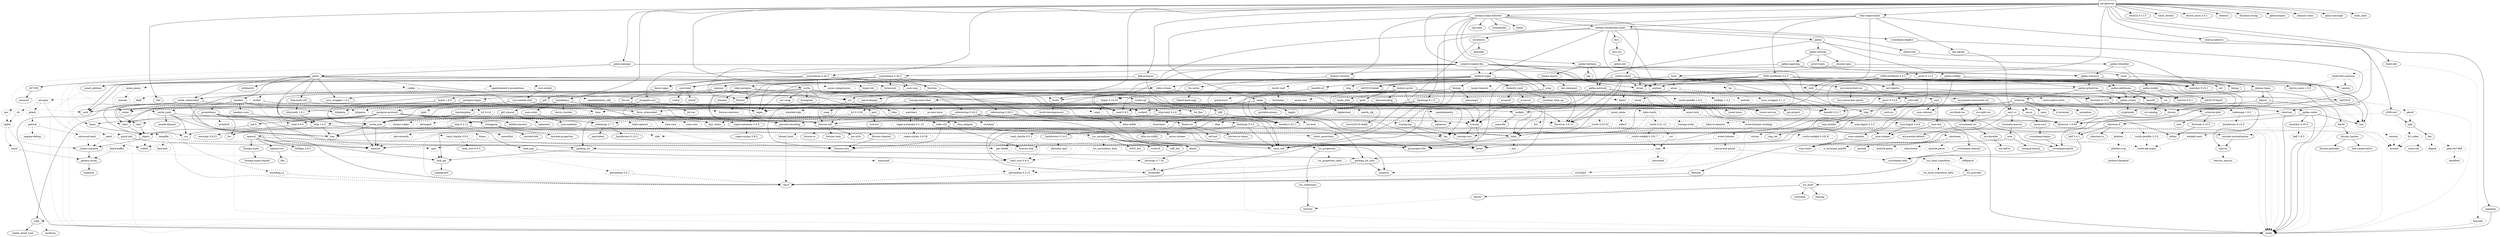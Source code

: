 digraph {
    0 [ label = "cat-gateway" shape = box]
    1 [ label = "anyhow" ]
    2 [ label = "base64 0.22.1" ]
    3 [ label = "bb8" ]
    4 [ label = "bb8-postgres" ]
    5 [ label = "bech32 0.11.0" ]
    6 [ label = "blake2b_simd" ]
    7 [ label = "build-info" ]
    8 [ label = "bytes" ]
    9 [ label = "c509-certificate 0.0.3" ]
    10 [ label = "cardano-blockchain-types" ]
    11 [ label = "cardano-chain-follower" ]
    12 [ label = "catalyst-signed-doc" ]
    13 [ label = "catalyst-types" ]
    14 [ label = "chrono" ]
    15 [ label = "clap" ]
    16 [ label = "const_format" ]
    17 [ label = "cpu-time" ]
    18 [ label = "crossbeam-skiplist" ]
    19 [ label = "dashmap 6.1.0" ]
    20 [ label = "derive_more 2.0.1" ]
    21 [ label = "dotenvy" ]
    22 [ label = "duration-string" ]
    23 [ label = "ed25519-dalek" ]
    24 [ label = "futures" ]
    25 [ label = "gethostname" ]
    26 [ label = "handlebars" ]
    27 [ label = "hex" ]
    28 [ label = "jsonschema 0.26.2" ]
    29 [ label = "local-ip-address" ]
    30 [ label = "memory-stats" ]
    31 [ label = "mime" ]
    32 [ label = "minijinja" ]
    33 [ label = "moka" ]
    34 [ label = "num-bigint 0.4.6" ]
    35 [ label = "num-traits" ]
    36 [ label = "oid-registry" ]
    37 [ label = "openssl" ]
    38 [ label = "pallas" ]
    39 [ label = "pallas-traverse" ]
    40 [ label = "panic-message" ]
    41 [ label = "poem" ]
    42 [ label = "poem-openapi" ]
    43 [ label = "prometheus" ]
    44 [ label = "rand 0.8.5" ]
    45 [ label = "rayon" ]
    46 [ label = "rbac-registration" ]
    47 [ label = "regex" ]
    48 [ label = "rust-embed" ]
    49 [ label = "scylla" ]
    50 [ label = "serde" ]
    51 [ label = "serde_json" ]
    52 [ label = "stats_alloc" ]
    53 [ label = "strum" ]
    54 [ label = "thiserror 1.0.69" ]
    55 [ label = "tokio" ]
    56 [ label = "tokio-postgres" ]
    57 [ label = "tracing" ]
    58 [ label = "tracing-subscriber" ]
    59 [ label = "ulid" ]
    60 [ label = "url" ]
    61 [ label = "uuid" ]
    62 [ label = "x509-cert" ]
    63 [ label = "futures-util" ]
    64 [ label = "parking_lot" ]
    65 [ label = "arrayref" ]
    66 [ label = "arrayvec" ]
    67 [ label = "constant_time_eq" ]
    68 [ label = "bincode" style = dashed]
    69 [ label = "build-info-common" style = dashed]
    70 [ label = "asn1-rs" ]
    71 [ label = "bimap" ]
    72 [ label = "minicbor 0.25.1" ]
    73 [ label = "oid" ]
    74 [ label = "once_cell" ]
    75 [ label = "thiserror 2.0.12" ]
    76 [ label = "cbork-utils" ]
    77 [ label = "dirs" ]
    78 [ label = "ouroboros" ]
    79 [ label = "crossbeam-channel" ]
    80 [ label = "crossbeam-epoch" ]
    81 [ label = "hickory-resolver" ]
    82 [ label = "http 1.2.0" ]
    83 [ label = "humantime" ]
    84 [ label = "memx" ]
    85 [ label = "mithril-client" ]
    86 [ label = "pallas-crypto" ]
    87 [ label = "pallas-hardano" ]
    88 [ label = "tar" ]
    89 [ label = "tracing-log" ]
    90 [ label = "ureq" ]
    91 [ label = "zstd" ]
    92 [ label = "brotli" ]
    93 [ label = "coset" ]
    94 [ label = "jsonpath-rust" ]
    95 [ label = "jsonschema 0.28.3" ]
    96 [ label = "base64-url" ]
    97 [ label = "fluent-uri" ]
    98 [ label = "fmmap" ]
    99 [ label = "orx-concurrent-vec" ]
    100 [ label = "clap_builder" ]
    101 [ label = "crossbeam-utils" ]
    102 [ label = "cfg-if" ]
    103 [ label = "hashbrown 0.14.5" ]
    104 [ label = "lock_api" ]
    105 [ label = "parking_lot_core" ]
    106 [ label = "curve25519-dalek" ]
    107 [ label = "ed25519" ]
    108 [ label = "rand_core 0.6.4" ]
    109 [ label = "sha2" ]
    110 [ label = "subtle" ]
    111 [ label = "zeroize" style = dashed]
    112 [ label = "futures-channel" ]
    113 [ label = "futures-core" ]
    114 [ label = "futures-executor" style = dashed]
    115 [ label = "futures-io" ]
    116 [ label = "futures-sink" ]
    117 [ label = "futures-task" ]
    118 [ label = "derive_builder" ]
    119 [ label = "log" ]
    120 [ label = "num-order" ]
    121 [ label = "pest" ]
    122 [ label = "ahash" ]
    123 [ label = "bytecount" ]
    124 [ label = "email_address" ]
    125 [ label = "fancy-regex" ]
    126 [ label = "fraction" ]
    127 [ label = "idna" ]
    128 [ label = "itoa" ]
    129 [ label = "num-cmp" ]
    130 [ label = "percent-encoding" ]
    131 [ label = "referencing 0.26.2" ]
    132 [ label = "regex-syntax 0.8.5" ]
    133 [ label = "reqwest" ]
    134 [ label = "uuid-simd" ]
    135 [ label = "async-lock" style = dashed]
    136 [ label = "event-listener" style = dashed]
    137 [ label = "portable-atomic" ]
    138 [ label = "smallvec" ]
    139 [ label = "tagptr" ]
    140 [ label = "num-integer" ]
    141 [ label = "bitflags 2.9.0" ]
    142 [ label = "foreign-types" ]
    143 [ label = "libc" ]
    144 [ label = "openssl-sys" ]
    145 [ label = "pallas-addresses" ]
    146 [ label = "pallas-codec" ]
    147 [ label = "pallas-configs" ]
    148 [ label = "pallas-network" ]
    149 [ label = "pallas-primitives" ]
    150 [ label = "pallas-txbuilder" ]
    151 [ label = "pallas-utxorpc" ]
    152 [ label = "itertools 0.13.0" ]
    153 [ label = "async-compression" style = dashed]
    154 [ label = "cookie" style = dashed]
    155 [ label = "headers" ]
    156 [ label = "http-body-util" ]
    157 [ label = "hyper 1.6.0" ]
    158 [ label = "hyper-util" ]
    159 [ label = "mime_guess" style = dashed]
    160 [ label = "multer" style = dashed]
    161 [ label = "opentelemetry" style = dashed]
    162 [ label = "opentelemetry-prometheus" style = dashed]
    163 [ label = "pin-project-lite" ]
    164 [ label = "quick-xml" ]
    165 [ label = "rfc7239" ]
    166 [ label = "serde_urlencoded" ]
    167 [ label = "serde_yaml" ]
    168 [ label = "sync_wrapper 1.0.2" ]
    169 [ label = "tempfile" style = dashed]
    170 [ label = "time" style = dashed]
    171 [ label = "tokio-stream" ]
    172 [ label = "tokio-util" ]
    173 [ label = "wildmatch" ]
    174 [ label = "derive_more 1.0.0" ]
    175 [ label = "indexmap 2.7.1" ]
    176 [ label = "fnv" ]
    177 [ label = "lazy_static" ]
    178 [ label = "memchr" ]
    179 [ label = "protobuf" style = dashed]
    180 [ label = "rand_chacha 0.3.1" style = dashed]
    181 [ label = "either" ]
    182 [ label = "rayon-core" ]
    183 [ label = "c509-certificate 0.0.3" ]
    184 [ label = "der-parser" ]
    185 [ label = "aho-corasick" style = dashed]
    186 [ label = "regex-automata 0.4.9" ]
    187 [ label = "rust-embed-utils" ]
    188 [ label = "walkdir" ]
    189 [ label = "arc-swap" ]
    190 [ label = "byteorder" ]
    191 [ label = "dashmap 5.5.3" ]
    192 [ label = "histogram" ]
    193 [ label = "lz4_flex" ]
    194 [ label = "rand_pcg" ]
    195 [ label = "scylla-cql" ]
    196 [ label = "snap" ]
    197 [ label = "socket2" ]
    198 [ label = "tokio-openssl" style = dashed]
    199 [ label = "ryu" ]
    200 [ label = "mio" style = dashed]
    201 [ label = "fallible-iterator" ]
    202 [ label = "phf" ]
    203 [ label = "postgres-protocol" ]
    204 [ label = "postgres-types" ]
    205 [ label = "rand 0.9.0" ]
    206 [ label = "whoami" ]
    207 [ label = "tracing-core" ]
    208 [ label = "matchers" style = dashed]
    209 [ label = "nu-ansi-term" style = dashed]
    210 [ label = "sharded-slab" style = dashed]
    211 [ label = "thread_local" style = dashed]
    212 [ label = "tracing-serde" style = dashed]
    213 [ label = "form_urlencoded" ]
    214 [ label = "const-oid" ]
    215 [ label = "der" ]
    216 [ label = "sha1" ]
    217 [ label = "signature" ]
    218 [ label = "spki" ]
    219 [ label = "tls_codec" style = dashed]
    220 [ label = "pin-utils" ]
    221 [ label = "slab" style = dashed]
    222 [ label = "semver" ]
    223 [ label = "nom" ]
    224 [ label = "rusticata-macros" ]
    225 [ label = "half 2.4.1" ]
    226 [ label = "dirs-sys" ]
    227 [ label = "aliasable" ]
    228 [ label = "static_assertions" ]
    229 [ label = "hickory-proto" ]
    230 [ label = "lru-cache" ]
    231 [ label = "resolv-conf" style = dashed]
    232 [ label = "rustls 0.21.12" style = dashed]
    233 [ label = "tokio-rustls" style = dashed]
    234 [ label = "flate2" style = dashed]
    235 [ label = "flume" style = dashed]
    236 [ label = "slog" ]
    237 [ label = "cryptoxide" ]
    238 [ label = "binary-layout" ]
    239 [ label = "tap" ]
    240 [ label = "filetime" ]
    241 [ label = "rustls 0.23.23" style = dashed]
    242 [ label = "rustls-native-certs" style = dashed]
    243 [ label = "rustls-pki-types" style = dashed]
    244 [ label = "webpki-roots" style = dashed]
    245 [ label = "zstd-safe" ]
    246 [ label = "alloc-no-stdlib" ]
    247 [ label = "alloc-stdlib" style = dashed]
    248 [ label = "brotli-decompressor" ]
    249 [ label = "ciborium" ]
    250 [ label = "ciborium-io" ]
    251 [ label = "referencing 0.28.3" ]
    252 [ label = "borrow-or-share" ]
    253 [ label = "ref-cast" ]
    254 [ label = "fs4" style = dashed]
    255 [ label = "memmap2" ]
    256 [ label = "parse-display" ]
    257 [ label = "orx-concurrent-option" ]
    258 [ label = "orx-fixed-vec" ]
    259 [ label = "orx-pinned-concurrent-col" ]
    260 [ label = "orx-pinned-vec" ]
    261 [ label = "orx-pseudo-default" ]
    262 [ label = "orx-split-vec" ]
    263 [ label = "anstream" style = dashed]
    264 [ label = "anstyle" ]
    265 [ label = "clap_lex" ]
    266 [ label = "strsim" style = dashed]
    267 [ label = "allocator-api2" style = dashed]
    268 [ label = "scopeguard" ]
    269 [ label = "digest" ]
    270 [ label = "pkcs8" style = dashed]
    271 [ label = "getrandom 0.2.15" style = dashed]
    272 [ label = "num-modular" ]
    273 [ label = "ucd-trie" ]
    274 [ label = "zerocopy 0.7.35" ]
    275 [ label = "bit-set" ]
    276 [ label = "num" ]
    277 [ label = "idna_adapter" ]
    278 [ label = "utf8_iter" ]
    279 [ label = "tower-service" ]
    280 [ label = "outref" ]
    281 [ label = "vsimd" ]
    282 [ label = "event-listener-strategy" style = dashed]
    283 [ label = "concurrent-queue" style = dashed]
    284 [ label = "foreign-types-shared" ]
    285 [ label = "base58" ]
    286 [ label = "bech32 0.9.1" ]
    287 [ label = "crc" ]
    288 [ label = "minicbor 0.20.0" ]
    289 [ label = "num-rational" ]
    290 [ label = "serde_with" ]
    291 [ label = "criterion" ]
    292 [ label = "pallas-wallet" ]
    293 [ label = "pallas-applying" ]
    294 [ label = "prost-types" ]
    295 [ label = "utxorpc-spec" ]
    296 [ label = "aes-gcm" style = dashed]
    297 [ label = "hkdf" style = dashed]
    298 [ label = "hmac" ]
    299 [ label = "base64 0.21.7" ]
    300 [ label = "headers-core" ]
    301 [ label = "httpdate" ]
    302 [ label = "http-body 1.0.1" ]
    303 [ label = "h2 0.4.8" style = dashed]
    304 [ label = "httparse" style = dashed]
    305 [ label = "want" style = dashed]
    306 [ label = "unicase" style = dashed]
    307 [ label = "encoding_rs" style = dashed]
    308 [ label = "spin" style = dashed]
    309 [ label = "opentelemetry_sdk" style = dashed]
    310 [ label = "uncased" ]
    311 [ label = "unsafe-libyaml" ]
    312 [ label = "fastrand" style = dashed]
    313 [ label = "deranged" style = dashed]
    314 [ label = "num-conv" style = dashed]
    315 [ label = "powerfmt" style = dashed]
    316 [ label = "time-core" style = dashed]
    317 [ label = "equivalent" ]
    318 [ label = "hashbrown 0.15.2" ]
    319 [ label = "ppv-lite86" style = dashed]
    320 [ label = "crossbeam-deque" ]
    321 [ label = "same-file" ]
    322 [ label = "twox-hash" style = dashed]
    323 [ label = "bigdecimal" style = dashed]
    324 [ label = "num-bigint 0.3.3" style = dashed]
    325 [ label = "secrecy" style = dashed]
    326 [ label = "stable_deref_trait" ]
    327 [ label = "yoke" ]
    328 [ label = "phf_shared" ]
    329 [ label = "md-5" ]
    330 [ label = "stringprep" ]
    331 [ label = "rand_chacha 0.9.0" style = dashed]
    332 [ label = "rand_core 0.9.3" ]
    333 [ label = "zerocopy 0.8.21" ]
    334 [ label = "regex-automata 0.1.10" style = dashed]
    335 [ label = "overload" style = dashed]
    336 [ label = "flagset" style = dashed]
    337 [ label = "pem-rfc7468" style = dashed]
    338 [ label = "base64ct" style = dashed]
    339 [ label = "minimal-lexical" ]
    340 [ label = "option-ext" ]
    341 [ label = "data-encoding" ]
    342 [ label = "ipnet" ]
    343 [ label = "rustls-pemfile 1.0.4" style = dashed]
    344 [ label = "tinyvec" ]
    345 [ label = "linked-hash-map" ]
    346 [ label = "hostname" style = dashed]
    347 [ label = "quick-error" style = dashed]
    348 [ label = "ring" style = dashed]
    349 [ label = "rustls-webpki 0.101.7" style = dashed]
    350 [ label = "sct" style = dashed]
    351 [ label = "crc32fast" style = dashed]
    352 [ label = "miniz_oxide" style = dashed]
    353 [ label = "nanorand" style = dashed]
    354 [ label = "doc-comment" ]
    355 [ label = "rustls-webpki 0.102.8" style = dashed]
    356 [ label = "rustls-pemfile 2.2.0" style = dashed]
    357 [ label = "zstd-sys" ]
    358 [ label = "ciborium-ll" ]
    359 [ label = "orx-iterable" ]
    360 [ label = "anstyle-parse" style = dashed]
    361 [ label = "anstyle-query" style = dashed]
    362 [ label = "colorchoice" style = dashed]
    363 [ label = "is_terminal_polyfill" style = dashed]
    364 [ label = "utf8parse" style = dashed]
    365 [ label = "block-buffer" style = dashed]
    366 [ label = "crypto-common" ]
    367 [ label = "bit-vec" ]
    368 [ label = "num-complex" ]
    369 [ label = "num-iter" ]
    370 [ label = "icu_normalizer" ]
    371 [ label = "icu_properties" ]
    372 [ label = "crc-catalog" ]
    373 [ label = "half 1.8.3" style = dashed]
    374 [ label = "indexmap 1.9.3" style = dashed]
    375 [ label = "anes" ]
    376 [ label = "cast" ]
    377 [ label = "criterion-plot" ]
    378 [ label = "is-terminal" ]
    379 [ label = "itertools 0.10.5" ]
    380 [ label = "oorandom" ]
    381 [ label = "plotters" style = dashed]
    382 [ label = "tinytemplate" ]
    383 [ label = "bip39" ]
    384 [ label = "ed25519-bip32" ]
    385 [ label = "prost 0.13.5" ]
    386 [ label = "pbjson" ]
    387 [ label = "pbjson-types" ]
    388 [ label = "prost 0.12.6" ]
    389 [ label = "tonic" ]
    390 [ label = "aead" style = dashed]
    391 [ label = "aes" style = dashed]
    392 [ label = "cipher" style = dashed]
    393 [ label = "ctr" style = dashed]
    394 [ label = "ghash" style = dashed]
    395 [ label = "atomic-waker" style = dashed]
    396 [ label = "try-lock" style = dashed]
    397 [ label = "glob" style = dashed]
    398 [ label = "libm" style = dashed]
    399 [ label = "zerofrom" ]
    400 [ label = "siphasher" ]
    401 [ label = "unicode-bidi" ]
    402 [ label = "unicode-normalization" ]
    403 [ label = "unicode-properties" ]
    404 [ label = "getrandom 0.3.1" style = dashed]
    405 [ label = "regex-syntax 0.6.29" style = dashed]
    406 [ label = "tinyvec_macros" style = dashed]
    407 [ label = "match_cfg" style = dashed]
    408 [ label = "untrusted" style = dashed]
    409 [ label = "adler2" style = dashed]
    410 [ label = "orx-self-or" ]
    411 [ label = "generic-array" ]
    412 [ label = "typenum" ]
    413 [ label = "icu_collections" ]
    414 [ label = "icu_normalizer_data" style = dashed]
    415 [ label = "icu_provider" ]
    416 [ label = "utf16_iter" ]
    417 [ label = "write16" ]
    418 [ label = "zerovec" ]
    419 [ label = "icu_locid_transform" style = dashed]
    420 [ label = "icu_properties_data" style = dashed]
    421 [ label = "tinystr" ]
    422 [ label = "hashbrown 0.12.3" style = dashed]
    423 [ label = "plotters-backend" style = dashed]
    424 [ label = "plotters-svg" style = dashed]
    425 [ label = "bitcoin_hashes" ]
    426 [ label = "async-stream" style = dashed]
    427 [ label = "axum" style = dashed]
    428 [ label = "h2 0.3.26" style = dashed]
    429 [ label = "http 0.2.12" ]
    430 [ label = "http-body 0.4.6" ]
    431 [ label = "hyper 0.14.32" style = dashed]
    432 [ label = "hyper-timeout" style = dashed]
    433 [ label = "pin-project" ]
    434 [ label = "tower" style = dashed]
    435 [ label = "tower-layer" ]
    436 [ label = "inout" style = dashed]
    437 [ label = "opaque-debug" style = dashed]
    438 [ label = "polyval" style = dashed]
    439 [ label = "icu_locid" ]
    440 [ label = "writeable" ]
    441 [ label = "icu_locid_transform_data" style = dashed]
    442 [ label = "bitcoin-internals" ]
    443 [ label = "hex-conservative" ]
    444 [ label = "axum-core" style = dashed]
    445 [ label = "bitflags 1.3.2" style = dashed]
    446 [ label = "matchit" style = dashed]
    447 [ label = "sync_wrapper 0.1.2" style = dashed]
    448 [ label = "tokio-io-timeout" style = dashed]
    449 [ label = "universal-hash" style = dashed]
    450 [ label = "litemap" ]
    0 -> 4 [ ]
    0 -> 5 [ ]
    0 -> 7 [ ]
    0 -> 9 [ ]
    0 -> 11 [ ]
    0 -> 12 [ ]
    0 -> 16 [ ]
    0 -> 20 [ ]
    0 -> 21 [ ]
    0 -> 22 [ ]
    0 -> 25 [ ]
    0 -> 26 [ ]
    0 -> 28 [ ]
    0 -> 29 [ ]
    0 -> 30 [ ]
    0 -> 32 [ ]
    0 -> 40 [ ]
    0 -> 42 [ ]
    0 -> 46 [ ]
    0 -> 49 [ ]
    0 -> 52 [ ]
    0 -> 58 [ ]
    0 -> 59 [ ]
    3 -> 63 [ ]
    3 -> 55 [ ]
    4 -> 3 [ ]
    4 -> 56 [ ]
    6 -> 65 [ ]
    6 -> 66 [ ]
    6 -> 67 [ ]
    7 -> 68 [ style = dotted]
    7 -> 69 [ style = dotted]
    9 -> 1 [ ]
    9 -> 71 [ ]
    9 -> 23 [ ]
    9 -> 27 [ ]
    9 -> 72 [ ]
    9 -> 73 [ ]
    9 -> 36 [ ]
    9 -> 74 [ ]
    9 -> 47 [ ]
    9 -> 53 [ ]
    9 -> 75 [ ]
    10 -> 1 [ ]
    10 -> 13 [ ]
    10 -> 76 [ ]
    10 -> 19 [ ]
    10 -> 77 [ ]
    10 -> 78 [ ]
    10 -> 38 [ ]
    10 -> 53 [ ]
    11 -> 10 [ ]
    11 -> 17 [ ]
    11 -> 18 [ ]
    11 -> 81 [ ]
    11 -> 83 [ ]
    11 -> 84 [ ]
    11 -> 85 [ ]
    11 -> 33 [ ]
    11 -> 87 [ ]
    11 -> 89 [ ]
    11 -> 90 [ ]
    12 -> 1 [ ]
    12 -> 92 [ ]
    12 -> 13 [ ]
    12 -> 15 [ ]
    12 -> 93 [ ]
    12 -> 24 [ ]
    12 -> 94 [ ]
    12 -> 95 [ ]
    12 -> 53 [ ]
    13 -> 96 [ ]
    13 -> 6 [ ]
    13 -> 14 [ ]
    13 -> 23 [ ]
    13 -> 97 [ ]
    13 -> 98 [ ]
    13 -> 72 [ ]
    13 -> 99 [ ]
    13 -> 86 [ ]
    13 -> 75 [ ]
    13 -> 57 [ ]
    13 -> 61 [ ]
    14 -> 35 [ ]
    14 -> 50 [ style = dotted]
    15 -> 100 [ ]
    18 -> 80 [ ]
    19 -> 103 [ ]
    19 -> 104 [ ]
    19 -> 74 [ ]
    19 -> 105 [ ]
    19 -> 45 [ style = dotted]
    23 -> 106 [ ]
    23 -> 107 [ ]
    23 -> 109 [ ]
    24 -> 114 [ style = dotted]
    26 -> 118 [ ]
    26 -> 119 [ ]
    26 -> 120 [ ]
    26 -> 121 [ ]
    26 -> 51 [ ]
    28 -> 123 [ ]
    28 -> 124 [ ]
    28 -> 125 [ ]
    28 -> 126 [ ]
    28 -> 129 [ ]
    28 -> 131 [ ]
    28 -> 133 [ style = dotted]
    28 -> 134 [ ]
    29 -> 54 [ ]
    32 -> 50 [ ]
    33 -> 135 [ style = dotted]
    33 -> 79 [ ]
    33 -> 80 [ ]
    33 -> 63 [ style = dotted]
    33 -> 64 [ ]
    33 -> 137 [ ]
    33 -> 139 [ ]
    33 -> 54 [ ]
    33 -> 61 [ ]
    34 -> 140 [ ]
    36 -> 70 [ ]
    37 -> 141 [ ]
    37 -> 102 [ ]
    37 -> 142 [ ]
    37 -> 74 [ ]
    37 -> 144 [ ]
    38 -> 147 [ ]
    38 -> 148 [ ]
    38 -> 150 [ ]
    38 -> 151 [ ]
    39 -> 152 [ ]
    39 -> 145 [ ]
    39 -> 149 [ ]
    41 -> 153 [ style = dotted]
    41 -> 14 [ style = dotted]
    41 -> 154 [ style = dotted]
    41 -> 155 [ ]
    41 -> 27 [ style = dotted]
    41 -> 156 [ ]
    41 -> 158 [ ]
    41 -> 159 [ style = dotted]
    41 -> 160 [ style = dotted]
    41 -> 162 [ style = dotted]
    41 -> 164 [ style = dotted]
    41 -> 47 [ ]
    41 -> 165 [ ]
    41 -> 48 [ style = dotted]
    41 -> 51 [ ]
    41 -> 166 [ ]
    41 -> 167 [ style = dotted]
    41 -> 168 [ ]
    41 -> 169 [ style = dotted]
    41 -> 171 [ style = dotted]
    41 -> 173 [ ]
    42 -> 174 [ ]
    42 -> 41 [ ]
    42 -> 60 [ style = dotted]
    42 -> 61 [ style = dotted]
    43 -> 176 [ ]
    43 -> 177 [ ]
    43 -> 178 [ ]
    43 -> 64 [ ]
    43 -> 179 [ style = dotted]
    43 -> 54 [ ]
    44 -> 180 [ style = dotted]
    45 -> 181 [ ]
    45 -> 182 [ ]
    46 -> 92 [ ]
    46 -> 183 [ ]
    46 -> 10 [ ]
    46 -> 184 [ ]
    46 -> 62 [ ]
    46 -> 91 [ ]
    47 -> 186 [ ]
    48 -> 187 [ ]
    49 -> 189 [ ]
    49 -> 2 [ style = dotted]
    49 -> 191 [ ]
    49 -> 24 [ ]
    49 -> 192 [ ]
    49 -> 152 [ ]
    49 -> 177 [ ]
    49 -> 44 [ ]
    49 -> 194 [ ]
    49 -> 195 [ ]
    49 -> 167 [ style = dotted]
    49 -> 197 [ ]
    49 -> 198 [ style = dotted]
    49 -> 57 [ ]
    49 -> 60 [ style = dotted]
    51 -> 128 [ ]
    51 -> 178 [ ]
    51 -> 199 [ ]
    51 -> 50 [ ]
    55 -> 8 [ style = dotted]
    55 -> 200 [ style = dotted]
    55 -> 64 [ style = dotted]
    55 -> 163 [ ]
    56 -> 63 [ ]
    56 -> 119 [ ]
    56 -> 130 [ ]
    56 -> 202 [ ]
    56 -> 204 [ ]
    56 -> 172 [ ]
    56 -> 206 [ ]
    57 -> 119 [ style = dotted]
    57 -> 163 [ ]
    57 -> 207 [ ]
    58 -> 208 [ style = dotted]
    58 -> 209 [ style = dotted]
    58 -> 47 [ style = dotted]
    58 -> 51 [ style = dotted]
    58 -> 210 [ style = dotted]
    58 -> 138 [ style = dotted]
    58 -> 211 [ style = dotted]
    58 -> 170 [ style = dotted]
    58 -> 57 [ style = dotted]
    58 -> 89 [ style = dotted]
    58 -> 212 [ style = dotted]
    59 -> 205 [ style = dotted]
    59 -> 61 [ style = dotted]
    60 -> 213 [ ]
    60 -> 127 [ ]
    61 -> 50 [ style = dotted]
    62 -> 216 [ style = dotted]
    62 -> 217 [ style = dotted]
    62 -> 218 [ ]
    62 -> 219 [ style = dotted]
    63 -> 112 [ style = dotted]
    63 -> 115 [ style = dotted]
    63 -> 117 [ ]
    63 -> 178 [ style = dotted]
    63 -> 163 [ ]
    63 -> 220 [ ]
    63 -> 221 [ style = dotted]
    64 -> 104 [ ]
    64 -> 105 [ ]
    68 -> 50 [ style = dashed]
    69 -> 14 [ style = dashed]
    69 -> 174 [ style = dashed]
    69 -> 222 [ style = dashed]
    70 -> 35 [ ]
    70 -> 224 [ ]
    70 -> 54 [ ]
    72 -> 225 [ style = dotted]
    76 -> 72 [ ]
    77 -> 226 [ ]
    78 -> 227 [ ]
    78 -> 228 [ ]
    79 -> 101 [ ]
    80 -> 101 [ ]
    81 -> 229 [ ]
    81 -> 230 [ ]
    81 -> 231 [ style = dotted]
    82 -> 8 [ ]
    82 -> 176 [ ]
    82 -> 128 [ ]
    85 -> 1 [ ]
    85 -> 14 [ ]
    85 -> 234 [ style = dotted]
    85 -> 235 [ style = dotted]
    85 -> 24 [ ]
    85 -> 133 [ ]
    85 -> 222 [ ]
    85 -> 236 [ ]
    85 -> 53 [ ]
    85 -> 88 [ style = dotted]
    85 -> 75 [ ]
    85 -> 55 [ ]
    85 -> 61 [ ]
    85 -> 91 [ style = dotted]
    86 -> 237 [ ]
    86 -> 146 [ ]
    86 -> 108 [ ]
    87 -> 238 [ ]
    87 -> 148 [ ]
    87 -> 39 [ ]
    87 -> 239 [ ]
    88 -> 240 [ ]
    89 -> 119 [ ]
    89 -> 207 [ ]
    90 -> 2 [ ]
    90 -> 234 [ style = dotted]
    90 -> 241 [ style = dotted]
    90 -> 242 [ style = dotted]
    90 -> 60 [ ]
    90 -> 244 [ style = dotted]
    91 -> 245 [ ]
    92 -> 248 [ ]
    93 -> 249 [ ]
    94 -> 121 [ ]
    94 -> 47 [ ]
    94 -> 51 [ ]
    95 -> 123 [ ]
    95 -> 124 [ ]
    95 -> 125 [ ]
    95 -> 126 [ ]
    95 -> 129 [ ]
    95 -> 251 [ ]
    95 -> 133 [ style = dotted]
    95 -> 134 [ ]
    96 -> 2 [ ]
    97 -> 252 [ ]
    97 -> 253 [ ]
    97 -> 50 [ style = dotted]
    98 -> 190 [ ]
    98 -> 254 [ style = dotted]
    98 -> 255 [ ]
    98 -> 256 [ ]
    99 -> 257 [ ]
    99 -> 259 [ ]
    99 -> 50 [ style = dotted]
    100 -> 263 [ style = dotted]
    100 -> 265 [ ]
    100 -> 266 [ style = dotted]
    103 -> 122 [ style = dotted]
    103 -> 267 [ style = dotted]
    104 -> 268 [ ]
    105 -> 102 [ ]
    105 -> 138 [ ]
    106 -> 269 [ style = dotted]
    106 -> 111 [ style = dotted]
    107 -> 270 [ style = dotted]
    107 -> 50 [ style = dotted]
    107 -> 217 [ ]
    108 -> 271 [ style = dotted]
    109 -> 269 [ ]
    112 -> 113 [ ]
    112 -> 116 [ style = dotted]
    114 -> 63 [ style = dashed]
    120 -> 272 [ ]
    121 -> 178 [ style = dotted]
    121 -> 75 [ style = dotted]
    121 -> 273 [ ]
    122 -> 271 [ style = dotted]
    122 -> 50 [ style = dotted]
    122 -> 274 [ ]
    124 -> 50 [ style = dotted]
    125 -> 275 [ ]
    125 -> 186 [ ]
    126 -> 177 [ style = dotted]
    126 -> 276 [ ]
    127 -> 277 [ ]
    131 -> 122 [ ]
    131 -> 97 [ ]
    131 -> 74 [ ]
    131 -> 130 [ ]
    131 -> 51 [ ]
    133 -> 2 [ ]
    133 -> 63 [ ]
    133 -> 82 [ ]
    133 -> 51 [ style = dotted]
    133 -> 166 [ ]
    133 -> 168 [ ]
    133 -> 279 [ ]
    133 -> 60 [ ]
    134 -> 280 [ ]
    134 -> 61 [ style = dotted]
    134 -> 281 [ ]
    135 -> 282 [ style = dashed]
    136 -> 283 [ style = dashed]
    136 -> 163 [ style = dashed]
    140 -> 35 [ ]
    142 -> 284 [ ]
    144 -> 143 [ ]
    145 -> 285 [ ]
    145 -> 286 [ ]
    145 -> 287 [ ]
    145 -> 86 [ ]
    146 -> 27 [ ]
    146 -> 288 [ ]
    146 -> 50 [ ]
    146 -> 54 [ ]
    147 -> 289 [ ]
    147 -> 145 [ ]
    147 -> 149 [ ]
    147 -> 290 [ ]
    148 -> 152 [ ]
    148 -> 86 [ ]
    148 -> 44 [ ]
    148 -> 197 [ ]
    148 -> 55 [ ]
    148 -> 57 [ ]
    149 -> 285 [ ]
    149 -> 286 [ ]
    149 -> 291 [ ]
    149 -> 119 [ ]
    149 -> 86 [ ]
    150 -> 39 [ ]
    150 -> 292 [ ]
    151 -> 293 [ ]
    151 -> 294 [ ]
    151 -> 295 [ ]
    152 -> 181 [ ]
    153 -> 92 [ style = dotted]
    153 -> 234 [ style = dotted]
    153 -> 113 [ style = dashed]
    153 -> 178 [ style = dashed]
    153 -> 55 [ style = dotted]
    154 -> 296 [ style = dotted]
    154 -> 2 [ style = dotted]
    154 -> 297 [ style = dotted]
    154 -> 130 [ style = dotted]
    154 -> 44 [ style = dotted]
    154 -> 109 [ style = dotted]
    154 -> 170 [ style = dashed]
    155 -> 299 [ ]
    155 -> 300 [ ]
    155 -> 301 [ ]
    155 -> 31 [ ]
    155 -> 216 [ ]
    156 -> 63 [ ]
    156 -> 302 [ ]
    157 -> 63 [ style = dotted]
    157 -> 303 [ style = dotted]
    157 -> 302 [ ]
    157 -> 304 [ style = dotted]
    157 -> 301 [ style = dotted]
    157 -> 305 [ style = dotted]
    158 -> 157 [ ]
    158 -> 197 [ style = dotted]
    158 -> 279 [ style = dotted]
    159 -> 31 [ style = dashed]
    159 -> 306 [ style = dashed]
    160 -> 307 [ style = dashed]
    160 -> 63 [ style = dashed]
    160 -> 82 [ style = dashed]
    160 -> 304 [ style = dashed]
    160 -> 31 [ style = dashed]
    160 -> 308 [ style = dashed]
    160 -> 55 [ style = dotted]
    161 -> 113 [ style = dotted]
    161 -> 116 [ style = dotted]
    161 -> 75 [ style = dotted]
    161 -> 57 [ style = dotted]
    162 -> 309 [ style = dashed]
    162 -> 43 [ style = dashed]
    164 -> 178 [ ]
    164 -> 50 [ style = dotted]
    165 -> 310 [ ]
    166 -> 213 [ ]
    166 -> 128 [ ]
    166 -> 199 [ ]
    166 -> 50 [ ]
    167 -> 175 [ ]
    167 -> 128 [ ]
    167 -> 199 [ ]
    167 -> 311 [ ]
    168 -> 113 [ style = dotted]
    169 -> 102 [ style = dashed]
    169 -> 312 [ style = dashed]
    169 -> 74 [ style = dashed]
    170 -> 313 [ style = dashed]
    170 -> 128 [ style = dotted]
    170 -> 314 [ style = dashed]
    170 -> 316 [ style = dashed]
    171 -> 113 [ ]
    171 -> 55 [ ]
    172 -> 113 [ ]
    172 -> 116 [ ]
    172 -> 55 [ ]
    175 -> 317 [ ]
    175 -> 318 [ ]
    175 -> 50 [ style = dotted]
    180 -> 319 [ style = dashed]
    180 -> 108 [ style = dashed]
    182 -> 320 [ ]
    183 -> 1 [ ]
    183 -> 71 [ ]
    183 -> 23 [ ]
    183 -> 27 [ ]
    183 -> 72 [ ]
    183 -> 73 [ ]
    183 -> 36 [ ]
    183 -> 74 [ ]
    183 -> 47 [ ]
    183 -> 53 [ ]
    183 -> 75 [ ]
    184 -> 70 [ ]
    185 -> 178 [ style = dotted]
    186 -> 185 [ style = dotted]
    186 -> 132 [ style = dotted]
    187 -> 109 [ ]
    187 -> 188 [ ]
    188 -> 321 [ ]
    191 -> 103 [ ]
    191 -> 104 [ ]
    191 -> 74 [ ]
    191 -> 105 [ ]
    193 -> 322 [ style = dotted]
    194 -> 108 [ ]
    195 -> 323 [ style = dotted]
    195 -> 190 [ ]
    195 -> 14 [ style = dotted]
    195 -> 193 [ ]
    195 -> 324 [ style = dotted]
    195 -> 325 [ style = dotted]
    195 -> 196 [ ]
    195 -> 75 [ ]
    195 -> 170 [ style = dotted]
    195 -> 55 [ ]
    195 -> 61 [ ]
    195 -> 327 [ ]
    198 -> 37 [ style = dashed]
    198 -> 55 [ style = dashed]
    202 -> 328 [ ]
    203 -> 2 [ ]
    203 -> 8 [ ]
    203 -> 201 [ ]
    203 -> 298 [ ]
    203 -> 329 [ ]
    203 -> 178 [ ]
    203 -> 205 [ ]
    203 -> 109 [ ]
    203 -> 330 [ ]
    204 -> 14 [ style = dotted]
    204 -> 203 [ ]
    204 -> 51 [ style = dotted]
    204 -> 170 [ style = dotted]
    204 -> 61 [ style = dotted]
    205 -> 331 [ style = dotted]
    205 -> 333 [ ]
    207 -> 74 [ style = dotted]
    208 -> 334 [ style = dashed]
    209 -> 335 [ style = dashed]
    210 -> 177 [ style = dashed]
    211 -> 102 [ style = dashed]
    211 -> 74 [ style = dashed]
    212 -> 50 [ style = dashed]
    212 -> 207 [ style = dashed]
    213 -> 130 [ ]
    215 -> 214 [ style = dotted]
    215 -> 336 [ style = dotted]
    215 -> 337 [ style = dotted]
    215 -> 111 [ style = dotted]
    216 -> 269 [ ]
    217 -> 108 [ style = dotted]
    218 -> 215 [ ]
    219 -> 111 [ style = dashed]
    222 -> 50 [ style = dotted]
    223 -> 178 [ ]
    223 -> 339 [ ]
    224 -> 223 [ ]
    225 -> 102 [ ]
    226 -> 340 [ ]
    229 -> 341 [ ]
    229 -> 63 [ ]
    229 -> 342 [ ]
    229 -> 44 [ ]
    229 -> 343 [ style = dotted]
    229 -> 54 [ ]
    229 -> 344 [ ]
    229 -> 233 [ style = dotted]
    229 -> 57 [ ]
    229 -> 60 [ ]
    230 -> 345 [ ]
    231 -> 346 [ style = dotted]
    231 -> 347 [ style = dashed]
    232 -> 119 [ style = dotted]
    232 -> 349 [ style = dashed]
    232 -> 350 [ style = dashed]
    233 -> 232 [ style = dashed]
    233 -> 55 [ style = dashed]
    234 -> 351 [ style = dashed]
    234 -> 352 [ style = dotted]
    235 -> 113 [ style = dotted]
    235 -> 116 [ style = dotted]
    235 -> 353 [ style = dotted]
    235 -> 308 [ style = dashed]
    238 -> 354 [ ]
    240 -> 102 [ ]
    241 -> 119 [ style = dotted]
    241 -> 74 [ style = dashed]
    241 -> 355 [ style = dashed]
    241 -> 110 [ style = dashed]
    241 -> 111 [ style = dashed]
    242 -> 356 [ style = dashed]
    244 -> 243 [ style = dashed]
    245 -> 357 [ ]
    247 -> 246 [ style = dashed]
    248 -> 247 [ style = dotted]
    249 -> 358 [ ]
    249 -> 50 [ ]
    251 -> 122 [ ]
    251 -> 97 [ ]
    251 -> 74 [ ]
    251 -> 130 [ ]
    251 -> 51 [ ]
    254 -> 55 [ style = dotted]
    256 -> 47 [ style = dotted]
    258 -> 260 [ ]
    259 -> 258 [ ]
    259 -> 262 [ ]
    260 -> 359 [ ]
    260 -> 261 [ ]
    262 -> 260 [ ]
    263 -> 264 [ style = dashed]
    263 -> 360 [ style = dashed]
    263 -> 361 [ style = dotted]
    263 -> 362 [ style = dashed]
    263 -> 363 [ style = dashed]
    269 -> 365 [ style = dotted]
    269 -> 366 [ ]
    269 -> 110 [ style = dotted]
    270 -> 218 [ style = dashed]
    271 -> 102 [ style = dashed]
    274 -> 190 [ style = dotted]
    275 -> 367 [ ]
    276 -> 368 [ ]
    276 -> 369 [ ]
    276 -> 289 [ ]
    277 -> 370 [ ]
    282 -> 136 [ style = dashed]
    283 -> 101 [ style = dashed]
    287 -> 372 [ ]
    288 -> 373 [ style = dotted]
    289 -> 34 [ style = dotted]
    290 -> 2 [ style = dotted]
    290 -> 14 [ style = dotted]
    290 -> 27 [ style = dotted]
    290 -> 374 [ style = dotted]
    290 -> 175 [ style = dotted]
    290 -> 51 [ style = dotted]
    290 -> 170 [ style = dotted]
    291 -> 375 [ ]
    291 -> 249 [ ]
    291 -> 15 [ ]
    291 -> 377 [ ]
    291 -> 378 [ ]
    291 -> 74 [ ]
    291 -> 380 [ ]
    291 -> 381 [ style = dotted]
    291 -> 45 [ style = dotted]
    291 -> 47 [ ]
    291 -> 382 [ ]
    291 -> 188 [ ]
    292 -> 286 [ ]
    292 -> 383 [ ]
    292 -> 384 [ ]
    292 -> 86 [ ]
    292 -> 44 [ ]
    293 -> 39 [ ]
    293 -> 44 [ ]
    294 -> 385 [ ]
    295 -> 387 [ ]
    295 -> 389 [ ]
    296 -> 390 [ style = dashed]
    296 -> 391 [ style = dotted]
    296 -> 393 [ style = dashed]
    296 -> 394 [ style = dashed]
    297 -> 298 [ style = dashed]
    298 -> 269 [ ]
    300 -> 82 [ ]
    302 -> 82 [ ]
    303 -> 395 [ style = dashed]
    303 -> 82 [ style = dashed]
    303 -> 175 [ style = dashed]
    303 -> 221 [ style = dashed]
    303 -> 172 [ style = dashed]
    303 -> 57 [ style = dashed]
    305 -> 396 [ style = dashed]
    307 -> 102 [ style = dashed]
    308 -> 104 [ style = dotted]
    309 -> 114 [ style = dashed]
    309 -> 397 [ style = dotted]
    309 -> 161 [ style = dashed]
    313 -> 315 [ style = dotted]
    313 -> 50 [ style = dotted]
    319 -> 274 [ style = dashed]
    320 -> 80 [ ]
    322 -> 102 [ style = dashed]
    322 -> 228 [ style = dashed]
    323 -> 398 [ style = dashed]
    323 -> 34 [ style = dashed]
    324 -> 140 [ style = dashed]
    325 -> 111 [ style = dashed]
    327 -> 50 [ style = dotted]
    327 -> 326 [ ]
    327 -> 399 [ style = dotted]
    328 -> 400 [ ]
    329 -> 269 [ ]
    330 -> 401 [ ]
    330 -> 402 [ ]
    330 -> 403 [ ]
    331 -> 319 [ style = dashed]
    331 -> 332 [ style = dashed]
    332 -> 404 [ style = dotted]
    334 -> 405 [ style = dotted]
    337 -> 338 [ style = dashed]
    343 -> 299 [ style = dashed]
    344 -> 406 [ style = dotted]
    346 -> 407 [ style = dashed]
    348 -> 271 [ style = dashed]
    348 -> 408 [ style = dashed]
    349 -> 348 [ style = dashed]
    350 -> 348 [ style = dashed]
    351 -> 102 [ style = dashed]
    352 -> 409 [ style = dashed]
    353 -> 271 [ style = dotted]
    355 -> 348 [ style = dotted]
    355 -> 243 [ style = dashed]
    356 -> 243 [ style = dashed]
    358 -> 250 [ ]
    358 -> 225 [ ]
    359 -> 410 [ ]
    360 -> 364 [ style = dotted]
    365 -> 411 [ style = dashed]
    366 -> 411 [ ]
    366 -> 108 [ style = dotted]
    368 -> 35 [ ]
    369 -> 140 [ ]
    370 -> 414 [ style = dotted]
    370 -> 371 [ ]
    370 -> 138 [ ]
    370 -> 416 [ ]
    370 -> 278 [ ]
    370 -> 417 [ ]
    371 -> 413 [ ]
    371 -> 419 [ style = dotted]
    371 -> 420 [ style = dotted]
    374 -> 422 [ style = dashed]
    374 -> 50 [ style = dotted]
    377 -> 376 [ ]
    377 -> 379 [ ]
    379 -> 181 [ ]
    381 -> 35 [ style = dashed]
    381 -> 424 [ style = dotted]
    382 -> 51 [ ]
    383 -> 425 [ ]
    383 -> 108 [ style = dotted]
    383 -> 50 [ style = dotted]
    383 -> 402 [ style = dotted]
    384 -> 237 [ ]
    385 -> 8 [ ]
    386 -> 299 [ ]
    386 -> 50 [ ]
    387 -> 14 [ ]
    387 -> 386 [ ]
    387 -> 388 [ ]
    388 -> 8 [ ]
    389 -> 426 [ style = dotted]
    389 -> 427 [ style = dotted]
    389 -> 299 [ ]
    389 -> 432 [ style = dotted]
    389 -> 388 [ style = dotted]
    389 -> 171 [ ]
    390 -> 366 [ style = dashed]
    391 -> 392 [ style = dashed]
    392 -> 366 [ style = dashed]
    392 -> 436 [ style = dashed]
    393 -> 392 [ style = dashed]
    394 -> 438 [ style = dashed]
    402 -> 344 [ ]
    404 -> 102 [ style = dashed]
    411 -> 412 [ ]
    413 -> 418 [ ]
    415 -> 439 [ ]
    418 -> 327 [ style = dotted]
    419 -> 441 [ style = dotted]
    419 -> 415 [ style = dashed]
    421 -> 418 [ style = dotted]
    424 -> 423 [ style = dashed]
    425 -> 442 [ ]
    425 -> 443 [ ]
    426 -> 113 [ style = dashed]
    426 -> 163 [ style = dashed]
    427 -> 444 [ style = dashed]
    427 -> 445 [ style = dashed]
    427 -> 431 [ style = dashed]
    427 -> 446 [ style = dashed]
    427 -> 130 [ style = dashed]
    427 -> 447 [ style = dashed]
    427 -> 434 [ style = dashed]
    428 -> 63 [ style = dashed]
    428 -> 429 [ style = dashed]
    428 -> 175 [ style = dashed]
    428 -> 172 [ style = dashed]
    428 -> 57 [ style = dashed]
    429 -> 8 [ ]
    429 -> 176 [ ]
    429 -> 128 [ ]
    430 -> 429 [ ]
    430 -> 163 [ ]
    431 -> 428 [ style = dotted]
    431 -> 430 [ style = dashed]
    431 -> 304 [ style = dashed]
    431 -> 301 [ style = dashed]
    431 -> 197 [ style = dotted]
    431 -> 279 [ style = dashed]
    431 -> 305 [ style = dashed]
    432 -> 431 [ style = dashed]
    432 -> 448 [ style = dashed]
    434 -> 63 [ style = dotted]
    434 -> 374 [ style = dotted]
    434 -> 433 [ style = dotted]
    434 -> 44 [ style = dotted]
    434 -> 172 [ style = dotted]
    434 -> 435 [ style = dashed]
    434 -> 279 [ style = dashed]
    434 -> 57 [ style = dotted]
    436 -> 411 [ style = dashed]
    438 -> 437 [ style = dashed]
    438 -> 449 [ style = dashed]
    439 -> 450 [ ]
    439 -> 421 [ ]
    439 -> 440 [ ]
    444 -> 63 [ style = dashed]
    444 -> 430 [ style = dashed]
    444 -> 31 [ style = dashed]
    444 -> 435 [ style = dashed]
    444 -> 279 [ style = dashed]
    448 -> 55 [ style = dashed]
    449 -> 366 [ style = dashed]
    449 -> 110 [ style = dashed]
}

